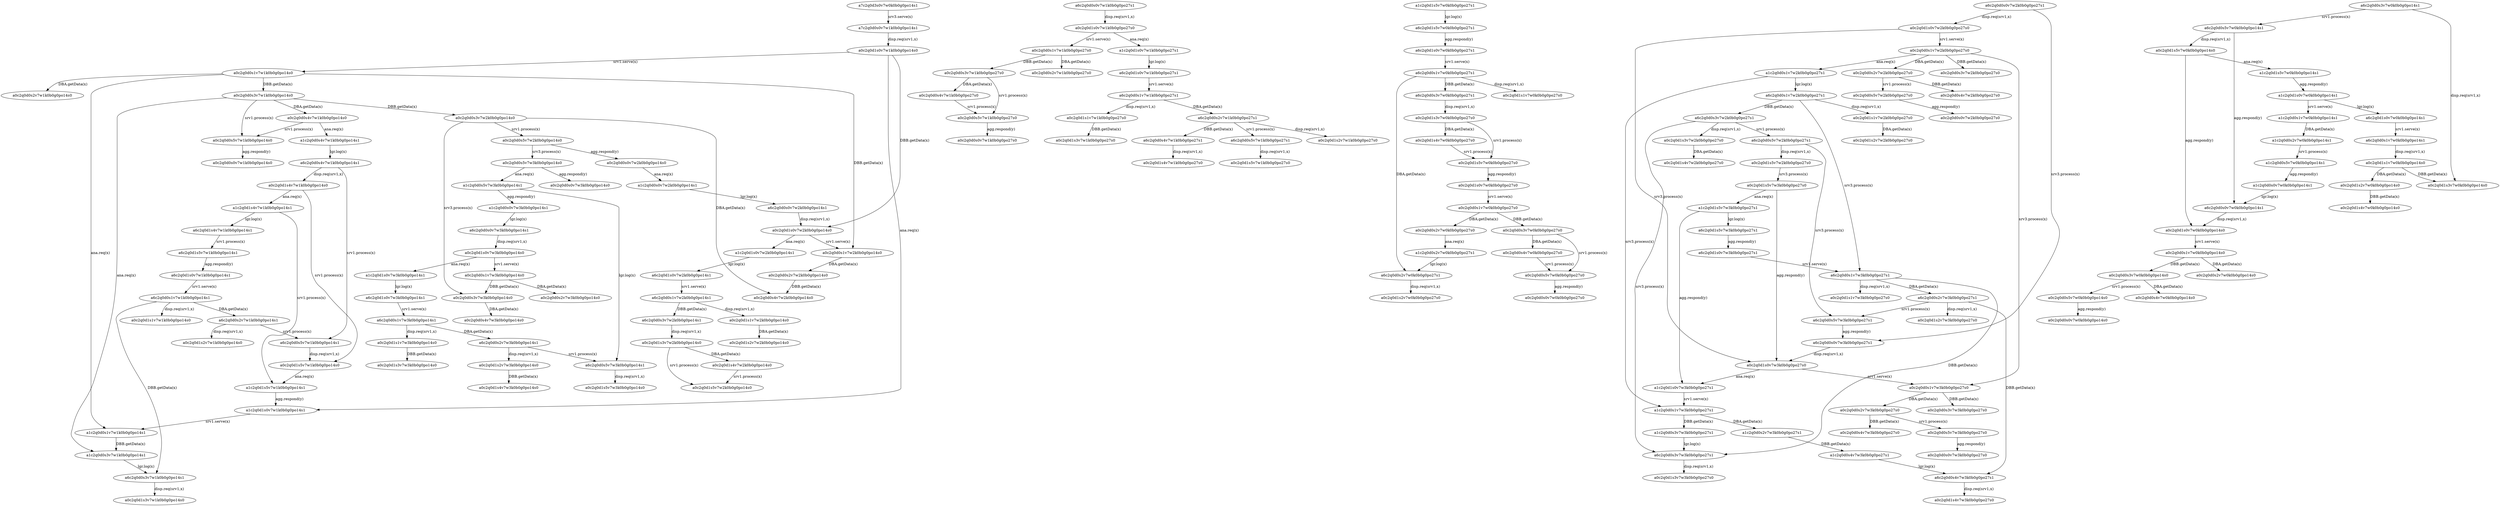 digraph { 
a0c2q0d0s3v7w2k0b0g0po14s0->a0c2q0d0s3v7w3k0b0g0po14s0[label= "srv3.process(x)"];
a6c2q0d0s2v7w1k0b0g0po14s1->a6c2q0d0s5v7w1k0b0g0po14s1[label= "srv1.process(x)"];
a0c2q0d1s1v7w2k0b0g0po14s0->a0c2q0d1s2v7w2k0b0g0po14s0[label= "DBA.getData(x)"];
a6c2q0d1s0v7w1k0b0g0po27s1->a6c2q0d0s1v7w1k0b0g0po27s1[label= "srv1.serve(x)"];
a6c2q0d0s2v7w0k0b0g0po27s1->a0c2q0d1s2v7w0k0b0g0po27s0[label= "disp.req(srv1,x)"];
a0c2q0d0s3v7w2k0b0g0po14s0->a0c2q0d0s4v7w2k0b0g0po14s0[label= "DBA.getData(x)"];
a6c2q0d0s1v7w1k0b0g0po14s1->a0c2q0d1s1v7w1k0b0g0po14s0[label= "disp.req(srv1,x)"];
a0c2q0d1s5v7w0k0b0g0po27s0->a0c2q0d1s0v7w0k0b0g0po27s0[label= "agg.respond(y)"];
a1c2q0d1s0v7w3k0b0g0po27s1->a1c2q0d0s1v7w3k0b0g0po27s1[label= "srv1.serve(x)"];
a0c2q0d1s0v7w1k0b0g0po27s0->a0c2q0d0s1v7w1k0b0g0po27s0[label= "srv1.serve(x)"];
a6c2q0d0s4v7w3k0b0g0po27s1->a0c2q0d1s4v7w3k0b0g0po27s0[label= "disp.req(srv1,x)"];
a6c2q0d0s1v7w2k0b0g0po27s1->a0c2q0d1s1v7w2k0b0g0po27s0[label= "disp.req(srv1,x)"];
a1c2q0d1s0v7w3k0b0g0po14s1->a6c2q0d1s0v7w3k0b0g0po14s1[label= "lgr.log(x)"];
a6c2q0d0s0v7w3k0b0g0po27s1->a0c2q0d1s0v7w3k0b0g0po27s0[label= "disp.req(srv1,x)"];
a0c2q0d1s0v7w1k0b0g0po14s0->a0c2q0d0s1v7w1k0b0g0po14s0[label= "srv1.serve(x)"];
a0c2q0d0s5v7w3k0b0g0po27s0->a0c2q0d0s0v7w3k0b0g0po27s0[label= "agg.respond(y)"];
a6c2q0d0s1v7w2k0b0g0po14s1->a0c2q0d1s1v7w2k0b0g0po14s0[label= "disp.req(srv1,x)"];
a0c2q0d0s1v7w1k0b0g0po27s0->a0c2q0d0s3v7w1k0b0g0po27s0[label= "DBB.getData(x)"];
a0c2q0d0s2v7w2k0b0g0po27s0->a0c2q0d0s4v7w2k0b0g0po27s0[label= "DBB.getData(x)"];
a0c2q0d1s1v7w1k0b0g0po27s0->a0c2q0d1s3v7w1k0b0g0po27s0[label= "DBB.getData(x)"];
a6c2q0d0s1v7w3k0b0g0po27s1->a0c2q0d1s1v7w3k0b0g0po27s0[label= "disp.req(srv1,x)"];
a0c2q0d0s1v7w3k0b0g0po14s0->a0c2q0d0s2v7w3k0b0g0po14s0[label= "DBA.getData(x)"];
a6c2q0d0s1v7w3k0b0g0po27s1->a6c2q0d0s2v7w3k0b0g0po27s1[label= "DBA.getData(x)"];
a0c2q0d0s5v7w2k0b0g0po14s0->a0c2q0d0s0v7w2k0b0g0po14s0[label= "agg.respond(y)"];
a6c2q0d0s2v7w1k0b0g0po14s1->a0c2q0d1s2v7w1k0b0g0po14s0[label= "disp.req(srv1,x)"];
a1c2q0d0s3v7w1k0b0g0po14s1->a6c2q0d0s3v7w1k0b0g0po14s1[label= "lgr.log(x)"];
a6c2q0d0s3v7w0k0b0g0po27s1->a0c2q0d1s3v7w0k0b0g0po27s0[label= "disp.req(srv1,x)"];
a6c2q0d0s5v7w2k0b0g0po27s1->a0c2q0d1s5v7w2k0b0g0po27s0[label= "disp.req(srv1,x)"];
a6c2q0d0s1v7w2k0b0g0po27s1->a6c2q0d0s3v7w2k0b0g0po27s1[label= "DBB.getData(x)"];
a6c2q0d0s2v7w3k0b0g0po27s1->a0c2q0d1s2v7w3k0b0g0po27s0[label= "disp.req(srv1,x)"];
a0c2q0d0s5v7w3k0b0g0po14s0->a0c2q0d0s0v7w3k0b0g0po14s0[label= "agg.respond(y)"];
a6c2q0d0s1v7w0k0b0g0po27s1->a0c2q0d1s1v7w0k0b0g0po27s0[label= "disp.req(srv1,x)"];
a1c2q0d0s0v7w2k0b0g0po14s1->a6c2q0d0s0v7w2k0b0g0po14s1[label= "lgr.log(x)"];
a6c2q0d0s2v7w3k0b0g0po27s1->a6c2q0d0s4v7w3k0b0g0po27s1[label= "DBB.getData(x)"];
a0c2q0d0s5v7w1k0b0g0po14s0->a0c2q0d0s0v7w1k0b0g0po14s0[label= "agg.respond(y)"];
a0c2q0d0s4v7w1k0b0g0po14s0->a1c2q0d0s4v7w1k0b0g0po14s1[label= "ana.req(x)"];
a0c2q0d1s5v7w1k0b0g0po14s0->a1c2q0d1s5v7w1k0b0g0po14s1[label= "ana.req(x)"];
a0c2q0d1s0v7w3k0b0g0po14s0->a1c2q0d1s0v7w3k0b0g0po14s1[label= "ana.req(x)"];
a0c2q0d1s0v7w3k0b0g0po27s0->a0c2q0d0s1v7w3k0b0g0po27s0[label= "srv1.serve(x)"];
a0c2q0d1s3v7w2k0b0g0po27s0->a0c2q0d1s4v7w2k0b0g0po27s0[label= "DBA.getData(x)"];
a0c2q0d0s1v7w1k0b0g0po14s0->a0c2q0d0s1v7w2k0b0g0po14s0[label= "DBB.getData(x)"];
a0c2q0d0s3v7w1k0b0g0po27s0->a0c2q0d0s4v7w1k0b0g0po27s0[label= "DBA.getData(x)"];
a1c2q0d0s1v7w2k0b0g0po27s1->a1c2q0d0s1v7w3k0b0g0po27s1[label= "srv3.process(x)"];
a6c2q0d0s0v7w2k0b0g0po27s1->a6c2q0d0s0v7w3k0b0g0po27s1[label= "srv3.process(x)"];
a0c2q0d0s3v7w0k0b0g0po27s0->a0c2q0d0s4v7w0k0b0g0po27s0[label= "DBA.getData(x)"];
a0c2q0d0s2v7w2k0b0g0po14s0->a0c2q0d0s4v7w2k0b0g0po14s0[label= "DBB.getData(x)"];
a6c2q0d0s1v7w0k0b0g0po27s1->a6c2q0d0s2v7w0k0b0g0po27s1[label= "DBA.getData(x)"];
a1c2q0d1s0v7w1k0b0g0po14s1->a1c2q0d0s1v7w1k0b0g0po14s1[label= "srv1.serve(x)"];
a1c2q0d0s2v7w0k0b0g0po27s1->a6c2q0d0s2v7w0k0b0g0po27s1[label= "lgr.log(x)"];
a6c2q0d1s0v7w3k0b0g0po14s1->a6c2q0d0s1v7w3k0b0g0po14s1[label= "srv1.serve(x)"];
a1c2q0d0s4v7w1k0b0g0po14s1->a6c2q0d0s4v7w1k0b0g0po14s1[label= "lgr.log(x)"];
a0c2q0d0s3v7w0k0b0g0po14s0->a0c2q0d0s5v7w0k0b0g0po14s0[label= "srv1.process(x)"];
a0c2q0d0s1v7w2k0b0g0po27s0->a0c2q0d0s3v7w2k0b0g0po27s0[label= "DBB.getData(x)"];
a6c2q0d0s5v7w0k0b0g0po14s1->a0c2q0d1s5v7w0k0b0g0po14s0[label= "disp.req(srv1,x)"];
a6c2q0d0s4v7w1k0b0g0po27s1->a0c2q0d1s4v7w1k0b0g0po27s0[label= "disp.req(srv1,x)"];
a0c2q0d1s2v7w0k0b0g0po14s0->a0c2q0d1s4v7w0k0b0g0po14s0[label= "DBB.getData(x)"];
a0c2q0d0s1v7w1k0b0g0po14s0->a0c2q0d0s3v7w1k0b0g0po14s0[label= "DBB.getData(x)"];
a6c2q0d0s5v7w1k0b0g0po27s1->a0c2q0d1s5v7w1k0b0g0po27s0[label= "disp.req(srv1,x)"];
a6c2q0d0s5v7w3k0b0g0po27s1->a6c2q0d0s0v7w3k0b0g0po27s1[label= "agg.respond(y)"];
a1c2q0d0s4v7w3k0b0g0po27s1->a6c2q0d0s4v7w3k0b0g0po27s1[label= "lgr.log(x)"];
a1c2q0d0s5v7w0k0b0g0po14s1->a1c2q0d0s0v7w0k0b0g0po14s1[label= "agg.respond(y)"];
a0c2q0d0s5v7w1k0b0g0po27s0->a0c2q0d0s0v7w1k0b0g0po27s0[label= "agg.respond(y)"];
a6c2q0d0s3v7w2k0b0g0po27s1->a0c2q0d1s3v7w2k0b0g0po27s0[label= "disp.req(srv1,x)"];
a0c2q0d0s3v7w1k0b0g0po14s0->a0c2q0d0s4v7w1k0b0g0po14s0[label= "DBA.getData(x)"];
a0c2q0d1s0v7w1k0b0g0po27s0->a1c2q0d1s0v7w1k0b0g0po27s1[label= "ana.req(x)"];
a6c2q0d0s0v7w2k0b0g0po27s1->a0c2q0d1s0v7w2k0b0g0po27s0[label= "disp.req(srv1,x)"];
a6c2q0d0s2v7w1k0b0g0po27s1->a6c2q0d0s5v7w1k0b0g0po27s1[label= "srv1.process(x)"];
a0c2q0d0s0v7w2k0b0g0po14s0->a1c2q0d0s0v7w2k0b0g0po14s1[label= "ana.req(x)"];
a6c2q0d1s0v7w0k0b0g0po14s1->a6c2q0d0s1v7w0k0b0g0po14s1[label= "srv1.serve(x)"];
a0c2q0d1s2v7w3k0b0g0po14s0->a0c2q0d1s4v7w3k0b0g0po14s0[label= "DBB.getData(x)"];
a6c2q0d0s3v7w0k0b0g0po14s1->a6c2q0d0s5v7w0k0b0g0po14s1[label= "srv1.process(x)"];
a0c2q0d0s3v7w1k0b0g0po27s0->a0c2q0d0s5v7w1k0b0g0po27s0[label= "srv1.process(x)"];
a0c2q0d0s1v7w1k0b0g0po14s0->a0c2q0d0s2v7w1k0b0g0po14s0[label= "DBA.getData(x)"];
a0c2q0d0s1v7w2k0b0g0po27s0->a1c2q0d0s1v7w2k0b0g0po27s1[label= "ana.req(x)"];
a6c2q0d1s5v7w0k0b0g0po27s1->a6c2q0d1s0v7w0k0b0g0po27s1[label= "agg.respond(y)"];
a1c2q0d0s5v7w3k0b0g0po14s1->a6c2q0d0s5v7w3k0b0g0po14s1[label= "lgr.log(x)"];
a6c2q0d0s1v7w1k0b0g0po14s1->a6c2q0d0s2v7w1k0b0g0po14s1[label= "DBA.getData(x)"];
a6c2q0d1s0v7w1k0b0g0po14s1->a6c2q0d0s1v7w1k0b0g0po14s1[label= "srv1.serve(x)"];
a0c2q0d1s1v7w3k0b0g0po14s0->a0c2q0d1s3v7w3k0b0g0po14s0[label= "DBB.getData(x)"];
a6c2q0d0s0v7w1k0b0g0po27s1->a0c2q0d1s0v7w1k0b0g0po27s0[label= "disp.req(srv1,x)"];
a6c2q0d0s1v7w0k0b0g0po27s1->a6c2q0d0s3v7w0k0b0g0po27s1[label= "DBB.getData(x)"];
a6c2q0d1s0v7w3k0b0g0po27s1->a6c2q0d0s1v7w3k0b0g0po27s1[label= "srv1.serve(x)"];
a0c2q0d0s1v7w2k0b0g0po27s0->a0c2q0d0s1v7w3k0b0g0po27s0[label= "srv3.process(x)"];
a0c2q0d0s3v7w1k0b0g0po14s0->a0c2q0d0s3v7w2k0b0g0po14s0[label= "DBB.getData(x)"];
a0c2q0d0s1v7w3k0b0g0po27s0->a0c2q0d0s3v7w3k0b0g0po27s0[label= "DBB.getData(x)"];
a6c2q0d0s3v7w2k0b0g0po27s1->a6c2q0d0s3v7w3k0b0g0po27s1[label= "srv3.process(x)"];
a0c2q0d0s4v7w0k0b0g0po27s0->a0c2q0d0s5v7w0k0b0g0po27s0[label= "srv1.process(x)"];
a1c2q0d1s0v7w0k0b0g0po14s1->a1c2q0d0s1v7w0k0b0g0po14s1[label= "srv1.serve(x)"];
a0c2q0d1s0v7w3k0b0g0po27s0->a1c2q0d1s0v7w3k0b0g0po27s1[label= "ana.req(x)"];
a0c2q0d1s4v7w0k0b0g0po27s0->a0c2q0d1s5v7w0k0b0g0po27s0[label= "srv1.process(x)"];
a0c2q0d0s2v7w3k0b0g0po27s0->a0c2q0d0s4v7w3k0b0g0po27s0[label= "DBB.getData(x)"];
a0c2q0d1s5v7w3k0b0g0po27s0->a0c2q0d1s0v7w3k0b0g0po27s0[label= "agg.respond(y)"];
a0c2q0d0s2v7w0k0b0g0po27s0->a1c2q0d0s2v7w0k0b0g0po27s1[label= "ana.req(x)"];
a0c2q0d1s5v7w3k0b0g0po27s0->a1c2q0d1s5v7w3k0b0g0po27s1[label= "ana.req(x)"];
a0c2q0d1s3v7w2k0b0g0po14s0->a0c2q0d1s5v7w2k0b0g0po14s0[label= "srv1.process(x)"];
a6c2q0d0s4v7w1k0b0g0po14s1->a6c2q0d0s5v7w1k0b0g0po14s1[label= "srv1.process(x)"];
a0c2q0d1s0v7w1k0b0g0po14s0->a1c2q0d1s0v7w1k0b0g0po14s1[label= "ana.req(x)"];
a6c2q0d0s3v7w0k0b0g0po14s1->a0c2q0d1s3v7w0k0b0g0po14s0[label= "disp.req(srv1,x)"];
a0c2q0d1s0v7w0k0b0g0po27s0->a0c2q0d0s1v7w0k0b0g0po27s0[label= "srv1.serve(x)"];
a0c2q0d1s4v7w1k0b0g0po14s0->a1c2q0d1s4v7w1k0b0g0po14s1[label= "ana.req(x)"];
a6c2q0d0s3v7w2k0b0g0po27s1->a6c2q0d0s5v7w2k0b0g0po27s1[label= "srv1.process(x)"];
a1c2q0d0s1v7w1k0b0g0po14s1->a1c2q0d0s3v7w1k0b0g0po14s1[label= "DBB.getData(x)"];
a0c2q0d1s0v7w2k0b0g0po27s0->a0c2q0d0s1v7w2k0b0g0po27s0[label= "srv1.serve(x)"];
a6c2q0d0s2v7w3k0b0g0po14s1->a0c2q0d1s2v7w3k0b0g0po14s0[label= "disp.req(srv1,x)"];
a0c2q0d0s1v7w0k0b0g0po14s0->a0c2q0d0s2v7w0k0b0g0po14s0[label= "DBA.getData(x)"];
a6c2q0d0s5v7w2k0b0g0po27s1->a6c2q0d0s5v7w3k0b0g0po27s1[label= "srv3.process(x)"];
a0c2q0d1s5v7w0k0b0g0po14s0->a1c2q0d1s5v7w0k0b0g0po14s1[label= "ana.req(x)"];
a1c2q0d0s2v7w3k0b0g0po27s1->a1c2q0d0s4v7w3k0b0g0po27s1[label= "DBB.getData(x)"];
a0c2q0d0s2v7w3k0b0g0po27s0->a0c2q0d0s5v7w3k0b0g0po27s0[label= "srv1.process(x)"];
a0c2q0d1s1v7w0k0b0g0po14s0->a0c2q0d1s3v7w0k0b0g0po14s0[label= "DBB.getData(x)"];
a0c2q0d1s5v7w2k0b0g0po27s0->a0c2q0d1s5v7w3k0b0g0po27s0[label= "srv3.process(x)"];
a1c2q0d1s5v7w0k0b0g0po27s1->a6c2q0d1s5v7w0k0b0g0po27s1[label= "lgr.log(x)"];
a1c2q0d1s5v7w3k0b0g0po27s1->a6c2q0d1s5v7w3k0b0g0po27s1[label= "lgr.log(x)"];
a6c2q0d0s2v7w1k0b0g0po27s1->a0c2q0d1s2v7w1k0b0g0po27s0[label= "disp.req(srv1,x)"];
a1c2q0d1s0v7w0k0b0g0po14s1->a6c2q0d1s0v7w0k0b0g0po14s1[label= "lgr.log(x)"];
a0c2q0d0s1v7w2k0b0g0po14s0->a0c2q0d0s2v7w2k0b0g0po14s0[label= "DBA.getData(x)"];
a0c2q0d1s1v7w0k0b0g0po14s0->a0c2q0d1s2v7w0k0b0g0po14s0[label= "DBA.getData(x)"];
a6c2q0d0s3v7w1k0b0g0po14s1->a0c2q0d1s3v7w1k0b0g0po14s0[label= "disp.req(srv1,x)"];
a6c2q0d0s5v7w0k0b0g0po14s1->a6c2q0d0s0v7w0k0b0g0po14s1[label= "agg.respond(y)"];
a6c2q0d0s1v7w3k0b0g0po14s1->a6c2q0d0s2v7w3k0b0g0po14s1[label= "DBA.getData(x)"];
a0c2q0d0s5v7w3k0b0g0po14s0->a1c2q0d0s5v7w3k0b0g0po14s1[label= "ana.req(x)"];
a0c2q0d0s4v7w1k0b0g0po14s0->a0c2q0d0s5v7w1k0b0g0po14s0[label= "srv1.process(x)"];
a1c2q0d0s1v7w0k0b0g0po14s1->a1c2q0d0s2v7w0k0b0g0po14s1[label= "DBA.getData(x)"];
a0c2q0d1s0v7w2k0b0g0po14s0->a0c2q0d0s1v7w2k0b0g0po14s0[label= "srv1.serve(x)"];
a0c2q0d0s5v7w0k0b0g0po14s0->a0c2q0d0s0v7w0k0b0g0po14s0[label= "agg.respond(y)"];
a1c2q0d1s5v7w1k0b0g0po14s1->a1c2q0d1s0v7w1k0b0g0po14s1[label= "agg.respond(y)"];
a0c2q0d0s5v7w2k0b0g0po27s0->a0c2q0d0s0v7w2k0b0g0po27s0[label= "agg.respond(y)"];
a1c2q0d1s5v7w3k0b0g0po27s1->a1c2q0d1s0v7w3k0b0g0po27s1[label= "agg.respond(y)"];
a0c2q0d1s0v7w0k0b0g0po14s0->a0c2q0d0s1v7w0k0b0g0po14s0[label= "srv1.serve(x)"];
a6c2q0d0s5v7w1k0b0g0po14s1->a0c2q0d1s5v7w1k0b0g0po14s0[label= "disp.req(srv1,x)"];
a7c2q0d0s0v7w1k0b0g0po14s1->a0c2q0d1s0v7w1k0b0g0po14s0[label= "disp.req(srv1,x)"];
a6c2q0d0s1v7w1k0b0g0po27s1->a0c2q0d1s1v7w1k0b0g0po27s0[label= "disp.req(srv1,x)"];
a0c2q0d0s3v7w1k0b0g0po14s0->a0c2q0d0s5v7w1k0b0g0po14s0[label= "srv1.process(x)"];
a1c2q0d0s1v7w3k0b0g0po27s1->a1c2q0d0s3v7w3k0b0g0po27s1[label= "DBB.getData(x)"];
a1c2q0d1s0v7w2k0b0g0po14s1->a6c2q0d1s0v7w2k0b0g0po14s1[label= "lgr.log(x)"];
a0c2q0d1s4v7w1k0b0g0po14s0->a0c2q0d1s5v7w1k0b0g0po14s0[label= "srv1.process(x)"];
a1c2q0d1s4v7w1k0b0g0po14s1->a6c2q0d1s4v7w1k0b0g0po14s1[label= "lgr.log(x)"];
a6c2q0d0s2v7w3k0b0g0po14s1->a6c2q0d0s5v7w3k0b0g0po14s1[label= "srv1.process(x)"];
a0c2q0d1s0v7w1k0b0g0po14s0->a0c2q0d1s0v7w2k0b0g0po14s0[label= "DBB.getData(x)"];
a0c2q0d1s0v7w2k0b0g0po14s0->a1c2q0d1s0v7w2k0b0g0po14s1[label= "ana.req(x)"];
a6c2q0d0s0v7w3k0b0g0po14s1->a0c2q0d1s0v7w3k0b0g0po14s0[label= "disp.req(srv1,x)"];
a0c2q0d0s3v7w0k0b0g0po14s0->a0c2q0d0s4v7w0k0b0g0po14s0[label= "DBA.getData(x)"];
a6c2q0d0s1v7w3k0b0g0po14s1->a0c2q0d1s1v7w3k0b0g0po14s0[label= "disp.req(srv1,x)"];
a1c2q0d1s0v7w1k0b0g0po27s1->a6c2q0d1s0v7w1k0b0g0po27s1[label= "lgr.log(x)"];
a6c2q0d1s4v7w1k0b0g0po14s1->a6c2q0d1s5v7w1k0b0g0po14s1[label= "srv1.process(x)"];
a7c2q0d3s0v7w0k0b0g0po14s1->a7c2q0d0s0v7w1k0b0g0po14s1[label= "srv3.serve(x)"];
a6c2q0d0s1v7w0k0b0g0po14s1->a0c2q0d1s1v7w0k0b0g0po14s0[label= "disp.req(srv1,x)"];
a6c2q0d1s0v7w0k0b0g0po27s1->a6c2q0d0s1v7w0k0b0g0po27s1[label= "srv1.serve(x)"];
a6c2q0d0s1v7w2k0b0g0po27s1->a6c2q0d0s1v7w3k0b0g0po27s1[label= "srv3.process(x)"];
a0c2q0d1s3v7w0k0b0g0po27s0->a0c2q0d1s4v7w0k0b0g0po27s0[label= "DBA.getData(x)"];
a6c2q0d0s2v7w3k0b0g0po27s1->a6c2q0d0s5v7w3k0b0g0po27s1[label= "srv1.process(x)"];
a0c2q0d0s1v7w2k0b0g0po27s0->a0c2q0d0s2v7w2k0b0g0po27s0[label= "DBA.getData(x)"];
a1c2q0d0s3v7w3k0b0g0po27s1->a6c2q0d0s3v7w3k0b0g0po27s1[label= "lgr.log(x)"];
a0c2q0d0s1v7w0k0b0g0po27s0->a0c2q0d0s2v7w0k0b0g0po27s0[label= "DBA.getData(x)"];
a6c2q0d0s4v7w1k0b0g0po14s1->a0c2q0d1s4v7w1k0b0g0po14s0[label= "disp.req(srv1,x)"];
a0c2q0d1s3v7w0k0b0g0po27s0->a0c2q0d1s5v7w0k0b0g0po27s0[label= "srv1.process(x)"];
a6c2q0d0s1v7w3k0b0g0po27s1->a6c2q0d0s3v7w3k0b0g0po27s1[label= "DBB.getData(x)"];
a0c2q0d0s5v7w2k0b0g0po14s0->a0c2q0d0s5v7w3k0b0g0po14s0[label= "srv3.process(x)"];
a0c2q0d0s1v7w3k0b0g0po27s0->a0c2q0d0s2v7w3k0b0g0po27s0[label= "DBA.getData(x)"];
a6c2q0d0s2v7w1k0b0g0po27s1->a6c2q0d0s4v7w1k0b0g0po27s1[label= "DBB.getData(x)"];
a1c2q0d0s1v7w3k0b0g0po27s1->a1c2q0d0s2v7w3k0b0g0po27s1[label= "DBA.getData(x)"];
a0c2q0d1s0v7w3k0b0g0po14s0->a0c2q0d0s1v7w3k0b0g0po14s0[label= "srv1.serve(x)"];
a0c2q0d0s1v7w0k0b0g0po14s0->a0c2q0d0s3v7w0k0b0g0po14s0[label= "DBB.getData(x)"];
a1c2q0d0s0v7w0k0b0g0po14s1->a6c2q0d0s0v7w0k0b0g0po14s1[label= "lgr.log(x)"];
a0c2q0d0s4v7w1k0b0g0po27s0->a0c2q0d0s5v7w1k0b0g0po27s0[label= "srv1.process(x)"];
a0c2q0d1s4v7w2k0b0g0po14s0->a0c2q0d1s5v7w2k0b0g0po14s0[label= "srv1.process(x)"];
a1c2q0d0s1v7w2k0b0g0po27s1->a6c2q0d0s1v7w2k0b0g0po27s1[label= "lgr.log(x)"];
a6c2q0d0s0v7w0k0b0g0po14s1->a0c2q0d1s0v7w0k0b0g0po14s0[label= "disp.req(srv1,x)"];
a6c2q0d1s0v7w2k0b0g0po14s1->a6c2q0d0s1v7w2k0b0g0po14s1[label= "srv1.serve(x)"];
a0c2q0d0s5v7w0k0b0g0po27s0->a0c2q0d0s0v7w0k0b0g0po27s0[label= "agg.respond(y)"];
a1c2q0d0s5v7w3k0b0g0po14s1->a1c2q0d0s0v7w3k0b0g0po14s1[label= "agg.respond(y)"];
a0c2q0d0s1v7w0k0b0g0po27s0->a0c2q0d0s3v7w0k0b0g0po27s0[label= "DBB.getData(x)"];
a0c2q0d1s0v7w2k0b0g0po27s0->a0c2q0d1s0v7w3k0b0g0po27s0[label= "srv3.process(x)"];
a6c2q0d0s1v7w2k0b0g0po14s1->a6c2q0d0s3v7w2k0b0g0po14s1[label= "DBB.getData(x)"];
a0c2q0d0s1v7w1k0b0g0po14s0->a1c2q0d0s1v7w1k0b0g0po14s1[label= "ana.req(x)"];
a6c2q0d0s0v7w2k0b0g0po14s1->a0c2q0d1s0v7w2k0b0g0po14s0[label= "disp.req(srv1,x)"];
a1c2q0d1s5v7w0k0b0g0po14s1->a1c2q0d1s0v7w0k0b0g0po14s1[label= "agg.respond(y)"];
a6c2q0d0s1v7w1k0b0g0po27s1->a6c2q0d0s2v7w1k0b0g0po27s1[label= "DBA.getData(x)"];
a6c2q0d0s5v7w3k0b0g0po14s1->a0c2q0d1s5v7w3k0b0g0po14s0[label= "disp.req(srv1,x)"];
a0c2q0d0s1v7w3k0b0g0po14s0->a0c2q0d0s3v7w3k0b0g0po14s0[label= "DBB.getData(x)"];
a0c2q0d0s3v7w2k0b0g0po14s0->a0c2q0d0s5v7w2k0b0g0po14s0[label= "srv1.process(x)"];
a1c2q0d0s0v7w3k0b0g0po14s1->a6c2q0d0s0v7w3k0b0g0po14s1[label= "lgr.log(x)"];
a1c2q0d0s2v7w0k0b0g0po14s1->a1c2q0d0s5v7w0k0b0g0po14s1[label= "srv1.process(x)"];
a0c2q0d0s3v7w1k0b0g0po14s0->a1c2q0d0s3v7w1k0b0g0po14s1[label= "ana.req(x)"];
a0c2q0d1s1v7w2k0b0g0po27s0->a0c2q0d1s2v7w2k0b0g0po27s0[label= "DBA.getData(x)"];
a0c2q0d0s1v7w1k0b0g0po27s0->a0c2q0d0s2v7w1k0b0g0po27s0[label= "DBA.getData(x)"];
a6c2q0d0s3v7w3k0b0g0po27s1->a0c2q0d1s3v7w3k0b0g0po27s0[label= "disp.req(srv1,x)"];
a6c2q0d0s1v7w1k0b0g0po14s1->a6c2q0d0s3v7w1k0b0g0po14s1[label= "DBB.getData(x)"];
a0c2q0d1s5v7w0k0b0g0po14s0->a0c2q0d1s0v7w0k0b0g0po14s0[label= "agg.respond(y)"];
a0c2q0d0s3v7w3k0b0g0po14s0->a0c2q0d0s4v7w3k0b0g0po14s0[label= "DBA.getData(x)"];
a0c2q0d0s3v7w0k0b0g0po27s0->a0c2q0d0s5v7w0k0b0g0po27s0[label= "srv1.process(x)"];
a6c2q0d1s5v7w1k0b0g0po14s1->a6c2q0d1s0v7w1k0b0g0po14s1[label= "agg.respond(y)"];
a0c2q0d1s3v7w2k0b0g0po14s0->a0c2q0d1s4v7w2k0b0g0po14s0[label= "DBA.getData(x)"];
a6c2q0d0s3v7w2k0b0g0po14s1->a0c2q0d1s3v7w2k0b0g0po14s0[label= "disp.req(srv1,x)"];
a1c2q0d1s4v7w1k0b0g0po14s1->a1c2q0d1s5v7w1k0b0g0po14s1[label= "srv1.process(x)"];
a0c2q0d0s2v7w2k0b0g0po27s0->a0c2q0d0s5v7w2k0b0g0po27s0[label= "srv1.process(x)"];
a6c2q0d1s5v7w3k0b0g0po27s1->a6c2q0d1s0v7w3k0b0g0po27s1[label= "agg.respond(y)"];

}